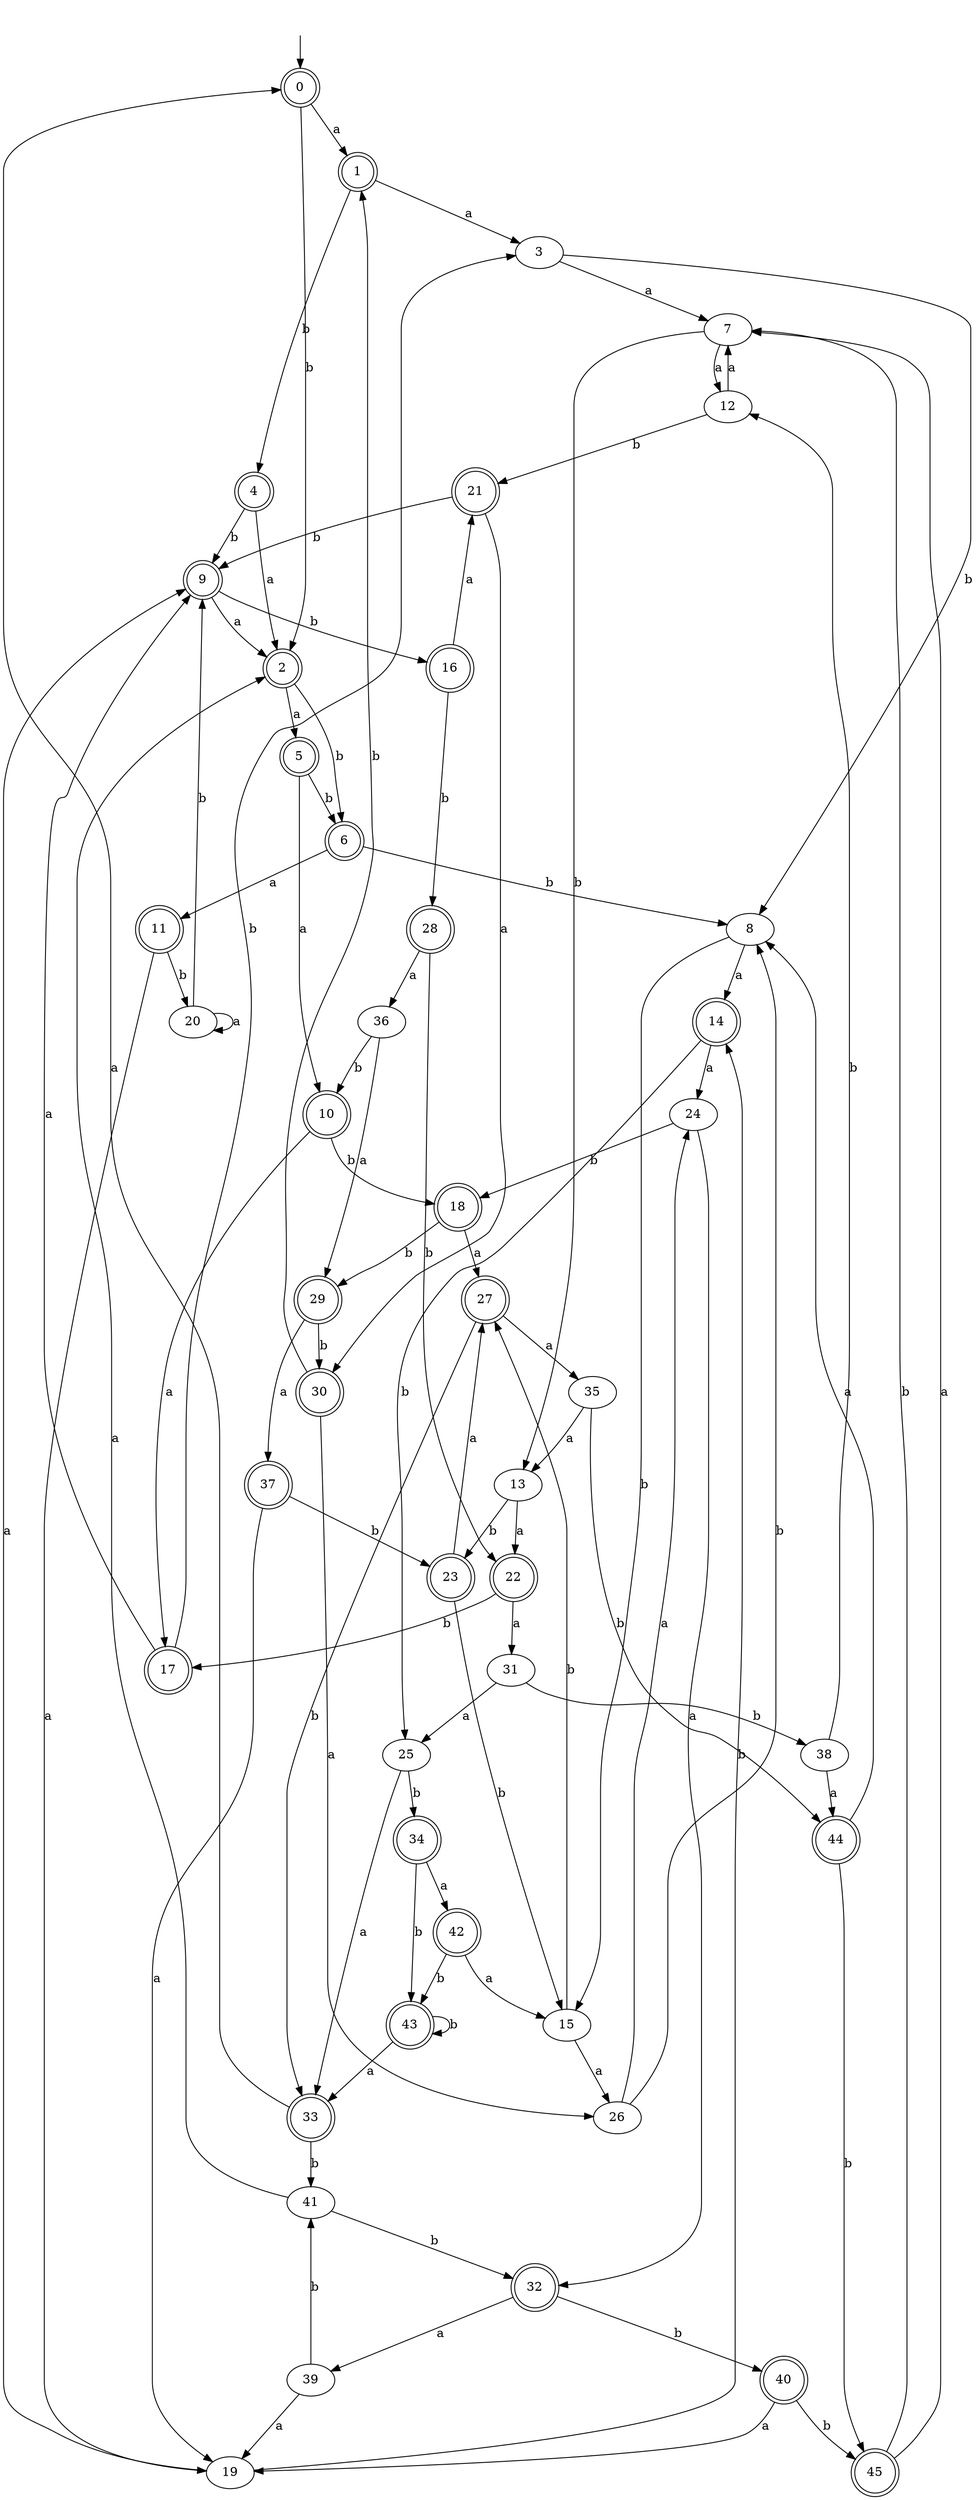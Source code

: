 digraph RandomDFA {
  __start0 [label="", shape=none];
  __start0 -> 0 [label=""];
  0 [shape=circle] [shape=doublecircle]
  0 -> 1 [label="a"]
  0 -> 2 [label="b"]
  1 [shape=doublecircle]
  1 -> 3 [label="a"]
  1 -> 4 [label="b"]
  2 [shape=doublecircle]
  2 -> 5 [label="a"]
  2 -> 6 [label="b"]
  3
  3 -> 7 [label="a"]
  3 -> 8 [label="b"]
  4 [shape=doublecircle]
  4 -> 2 [label="a"]
  4 -> 9 [label="b"]
  5 [shape=doublecircle]
  5 -> 10 [label="a"]
  5 -> 6 [label="b"]
  6 [shape=doublecircle]
  6 -> 11 [label="a"]
  6 -> 8 [label="b"]
  7
  7 -> 12 [label="a"]
  7 -> 13 [label="b"]
  8
  8 -> 14 [label="a"]
  8 -> 15 [label="b"]
  9 [shape=doublecircle]
  9 -> 2 [label="a"]
  9 -> 16 [label="b"]
  10 [shape=doublecircle]
  10 -> 17 [label="a"]
  10 -> 18 [label="b"]
  11 [shape=doublecircle]
  11 -> 19 [label="a"]
  11 -> 20 [label="b"]
  12
  12 -> 7 [label="a"]
  12 -> 21 [label="b"]
  13
  13 -> 22 [label="a"]
  13 -> 23 [label="b"]
  14 [shape=doublecircle]
  14 -> 24 [label="a"]
  14 -> 25 [label="b"]
  15
  15 -> 26 [label="a"]
  15 -> 27 [label="b"]
  16 [shape=doublecircle]
  16 -> 21 [label="a"]
  16 -> 28 [label="b"]
  17 [shape=doublecircle]
  17 -> 9 [label="a"]
  17 -> 3 [label="b"]
  18 [shape=doublecircle]
  18 -> 27 [label="a"]
  18 -> 29 [label="b"]
  19
  19 -> 9 [label="a"]
  19 -> 14 [label="b"]
  20
  20 -> 20 [label="a"]
  20 -> 9 [label="b"]
  21 [shape=doublecircle]
  21 -> 30 [label="a"]
  21 -> 9 [label="b"]
  22 [shape=doublecircle]
  22 -> 31 [label="a"]
  22 -> 17 [label="b"]
  23 [shape=doublecircle]
  23 -> 27 [label="a"]
  23 -> 15 [label="b"]
  24
  24 -> 32 [label="a"]
  24 -> 18 [label="b"]
  25
  25 -> 33 [label="a"]
  25 -> 34 [label="b"]
  26
  26 -> 24 [label="a"]
  26 -> 8 [label="b"]
  27 [shape=doublecircle]
  27 -> 35 [label="a"]
  27 -> 33 [label="b"]
  28 [shape=doublecircle]
  28 -> 36 [label="a"]
  28 -> 22 [label="b"]
  29 [shape=doublecircle]
  29 -> 37 [label="a"]
  29 -> 30 [label="b"]
  30 [shape=doublecircle]
  30 -> 26 [label="a"]
  30 -> 1 [label="b"]
  31
  31 -> 25 [label="a"]
  31 -> 38 [label="b"]
  32 [shape=doublecircle]
  32 -> 39 [label="a"]
  32 -> 40 [label="b"]
  33 [shape=doublecircle]
  33 -> 0 [label="a"]
  33 -> 41 [label="b"]
  34 [shape=doublecircle]
  34 -> 42 [label="a"]
  34 -> 43 [label="b"]
  35
  35 -> 13 [label="a"]
  35 -> 44 [label="b"]
  36
  36 -> 29 [label="a"]
  36 -> 10 [label="b"]
  37 [shape=doublecircle]
  37 -> 19 [label="a"]
  37 -> 23 [label="b"]
  38
  38 -> 44 [label="a"]
  38 -> 12 [label="b"]
  39
  39 -> 19 [label="a"]
  39 -> 41 [label="b"]
  40 [shape=doublecircle]
  40 -> 19 [label="a"]
  40 -> 45 [label="b"]
  41
  41 -> 2 [label="a"]
  41 -> 32 [label="b"]
  42 [shape=doublecircle]
  42 -> 15 [label="a"]
  42 -> 43 [label="b"]
  43 [shape=doublecircle]
  43 -> 33 [label="a"]
  43 -> 43 [label="b"]
  44 [shape=doublecircle]
  44 -> 8 [label="a"]
  44 -> 45 [label="b"]
  45 [shape=doublecircle]
  45 -> 7 [label="a"]
  45 -> 7 [label="b"]
}
